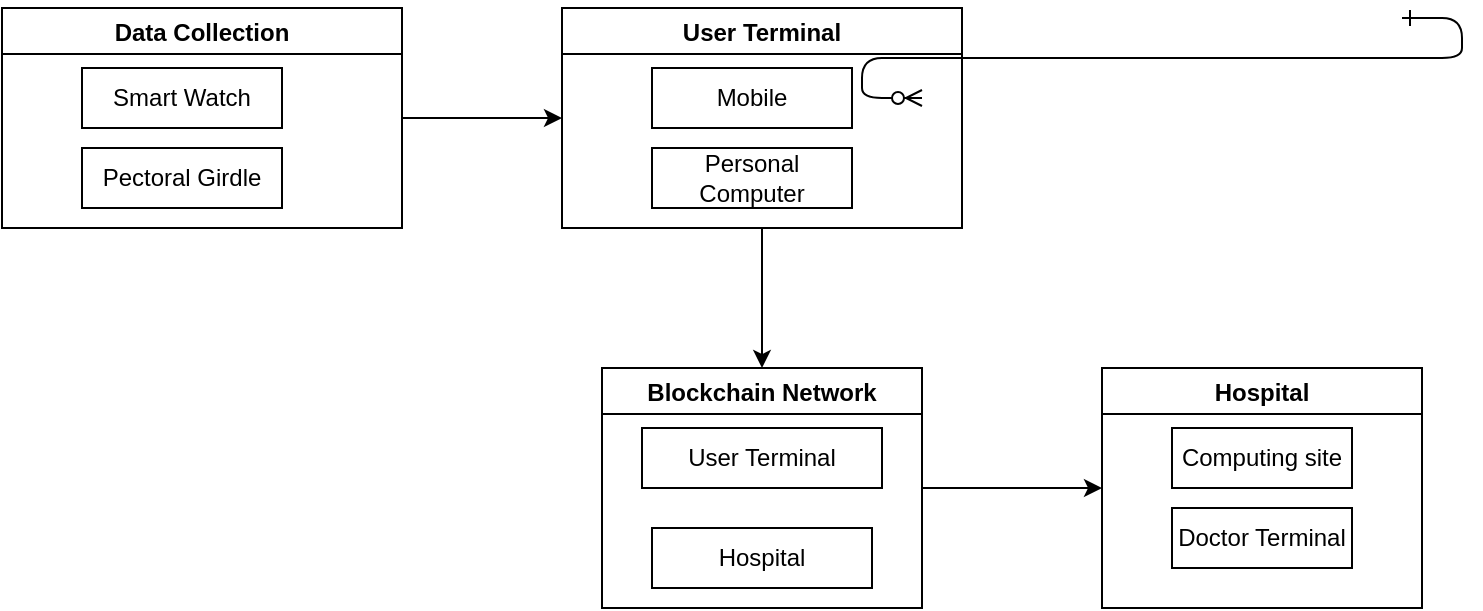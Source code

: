 <mxfile version="15.8.2" type="github">
  <diagram id="R2lEEEUBdFMjLlhIrx00" name="Page-1">
    <mxGraphModel dx="748" dy="555" grid="1" gridSize="10" guides="1" tooltips="1" connect="1" arrows="1" fold="1" page="1" pageScale="1" pageWidth="850" pageHeight="1100" math="0" shadow="0" extFonts="Permanent Marker^https://fonts.googleapis.com/css?family=Permanent+Marker">
      <root>
        <mxCell id="0" />
        <mxCell id="1" parent="0" />
        <mxCell id="C-vyLk0tnHw3VtMMgP7b-12" value="" style="edgeStyle=entityRelationEdgeStyle;endArrow=ERzeroToMany;startArrow=ERone;endFill=1;startFill=0;" parent="1" target="C-vyLk0tnHw3VtMMgP7b-17" edge="1">
          <mxGeometry width="100" height="100" relative="1" as="geometry">
            <mxPoint x="700" y="165" as="sourcePoint" />
            <mxPoint x="460" y="205" as="targetPoint" />
          </mxGeometry>
        </mxCell>
        <mxCell id="AP_lhbo0x5OcAhG_kdzt-1" value="Data Collection" style="swimlane;" vertex="1" parent="1">
          <mxGeometry y="160" width="200" height="110" as="geometry">
            <mxRectangle x="20" y="160" width="120" height="23" as="alternateBounds" />
          </mxGeometry>
        </mxCell>
        <mxCell id="AP_lhbo0x5OcAhG_kdzt-2" value="Smart Watch" style="rounded=0;whiteSpace=wrap;html=1;" vertex="1" parent="AP_lhbo0x5OcAhG_kdzt-1">
          <mxGeometry x="40" y="30" width="100" height="30" as="geometry" />
        </mxCell>
        <mxCell id="AP_lhbo0x5OcAhG_kdzt-3" value="Pectoral Girdle" style="rounded=0;whiteSpace=wrap;html=1;" vertex="1" parent="AP_lhbo0x5OcAhG_kdzt-1">
          <mxGeometry x="40" y="70" width="100" height="30" as="geometry" />
        </mxCell>
        <mxCell id="AP_lhbo0x5OcAhG_kdzt-4" value="User Terminal" style="swimlane;" vertex="1" parent="1">
          <mxGeometry x="280" y="160" width="200" height="110" as="geometry">
            <mxRectangle x="200" y="160" width="110" height="23" as="alternateBounds" />
          </mxGeometry>
        </mxCell>
        <mxCell id="AP_lhbo0x5OcAhG_kdzt-5" value="Mobile" style="rounded=0;whiteSpace=wrap;html=1;" vertex="1" parent="AP_lhbo0x5OcAhG_kdzt-4">
          <mxGeometry x="45" y="30" width="100" height="30" as="geometry" />
        </mxCell>
        <mxCell id="AP_lhbo0x5OcAhG_kdzt-6" value="Personal Computer" style="rounded=0;whiteSpace=wrap;html=1;" vertex="1" parent="AP_lhbo0x5OcAhG_kdzt-4">
          <mxGeometry x="45" y="70" width="100" height="30" as="geometry" />
        </mxCell>
        <mxCell id="AP_lhbo0x5OcAhG_kdzt-7" value="" style="endArrow=classic;html=1;rounded=0;exitX=1;exitY=0.5;exitDx=0;exitDy=0;entryX=0;entryY=0.5;entryDx=0;entryDy=0;" edge="1" parent="1" source="AP_lhbo0x5OcAhG_kdzt-1" target="AP_lhbo0x5OcAhG_kdzt-4">
          <mxGeometry width="50" height="50" relative="1" as="geometry">
            <mxPoint x="360" y="310" as="sourcePoint" />
            <mxPoint x="410" y="260" as="targetPoint" />
          </mxGeometry>
        </mxCell>
        <mxCell id="AP_lhbo0x5OcAhG_kdzt-8" value="Hospital" style="swimlane;" vertex="1" parent="1">
          <mxGeometry x="550" y="340" width="160" height="120" as="geometry">
            <mxRectangle x="380" y="160" width="80" height="23" as="alternateBounds" />
          </mxGeometry>
        </mxCell>
        <mxCell id="AP_lhbo0x5OcAhG_kdzt-9" value="Computing site" style="rounded=0;whiteSpace=wrap;html=1;" vertex="1" parent="AP_lhbo0x5OcAhG_kdzt-8">
          <mxGeometry x="35" y="30" width="90" height="30" as="geometry" />
        </mxCell>
        <mxCell id="AP_lhbo0x5OcAhG_kdzt-10" value="Doctor Terminal" style="rounded=0;whiteSpace=wrap;html=1;" vertex="1" parent="AP_lhbo0x5OcAhG_kdzt-8">
          <mxGeometry x="35" y="70" width="90" height="30" as="geometry" />
        </mxCell>
        <mxCell id="AP_lhbo0x5OcAhG_kdzt-11" value="" style="endArrow=classic;html=1;rounded=0;exitX=0.5;exitY=1;exitDx=0;exitDy=0;entryX=0.5;entryY=0;entryDx=0;entryDy=0;" edge="1" parent="1" source="AP_lhbo0x5OcAhG_kdzt-4" target="AP_lhbo0x5OcAhG_kdzt-13">
          <mxGeometry width="50" height="50" relative="1" as="geometry">
            <mxPoint x="360" y="310" as="sourcePoint" />
            <mxPoint x="410" y="260" as="targetPoint" />
          </mxGeometry>
        </mxCell>
        <mxCell id="AP_lhbo0x5OcAhG_kdzt-18" style="edgeStyle=orthogonalEdgeStyle;rounded=0;orthogonalLoop=1;jettySize=auto;html=1;exitX=1;exitY=0.5;exitDx=0;exitDy=0;" edge="1" parent="1" source="AP_lhbo0x5OcAhG_kdzt-13">
          <mxGeometry relative="1" as="geometry">
            <mxPoint x="550" y="400" as="targetPoint" />
          </mxGeometry>
        </mxCell>
        <mxCell id="AP_lhbo0x5OcAhG_kdzt-13" value="Blockchain Network" style="swimlane;" vertex="1" parent="1">
          <mxGeometry x="300" y="340" width="160" height="120" as="geometry" />
        </mxCell>
        <mxCell id="AP_lhbo0x5OcAhG_kdzt-15" value="User Terminal" style="rounded=0;whiteSpace=wrap;html=1;" vertex="1" parent="AP_lhbo0x5OcAhG_kdzt-13">
          <mxGeometry x="20" y="30" width="120" height="30" as="geometry" />
        </mxCell>
        <mxCell id="AP_lhbo0x5OcAhG_kdzt-16" value="Hospital" style="rounded=0;whiteSpace=wrap;html=1;" vertex="1" parent="AP_lhbo0x5OcAhG_kdzt-13">
          <mxGeometry x="25" y="80" width="110" height="30" as="geometry" />
        </mxCell>
      </root>
    </mxGraphModel>
  </diagram>
</mxfile>
